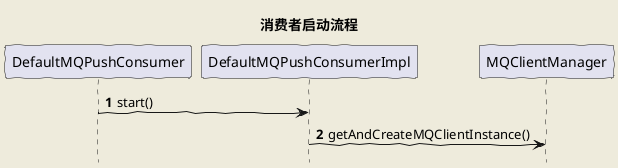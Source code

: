 @startuml
hide footbox
title 消费者启动流程
autonumber
skinparam backgroundColor #EEEBDC
skinparam handwritten true

DefaultMQPushConsumer -> DefaultMQPushConsumerImpl: start()
DefaultMQPushConsumerImpl -> MQClientManager: getAndCreateMQClientInstance()

@enduml
